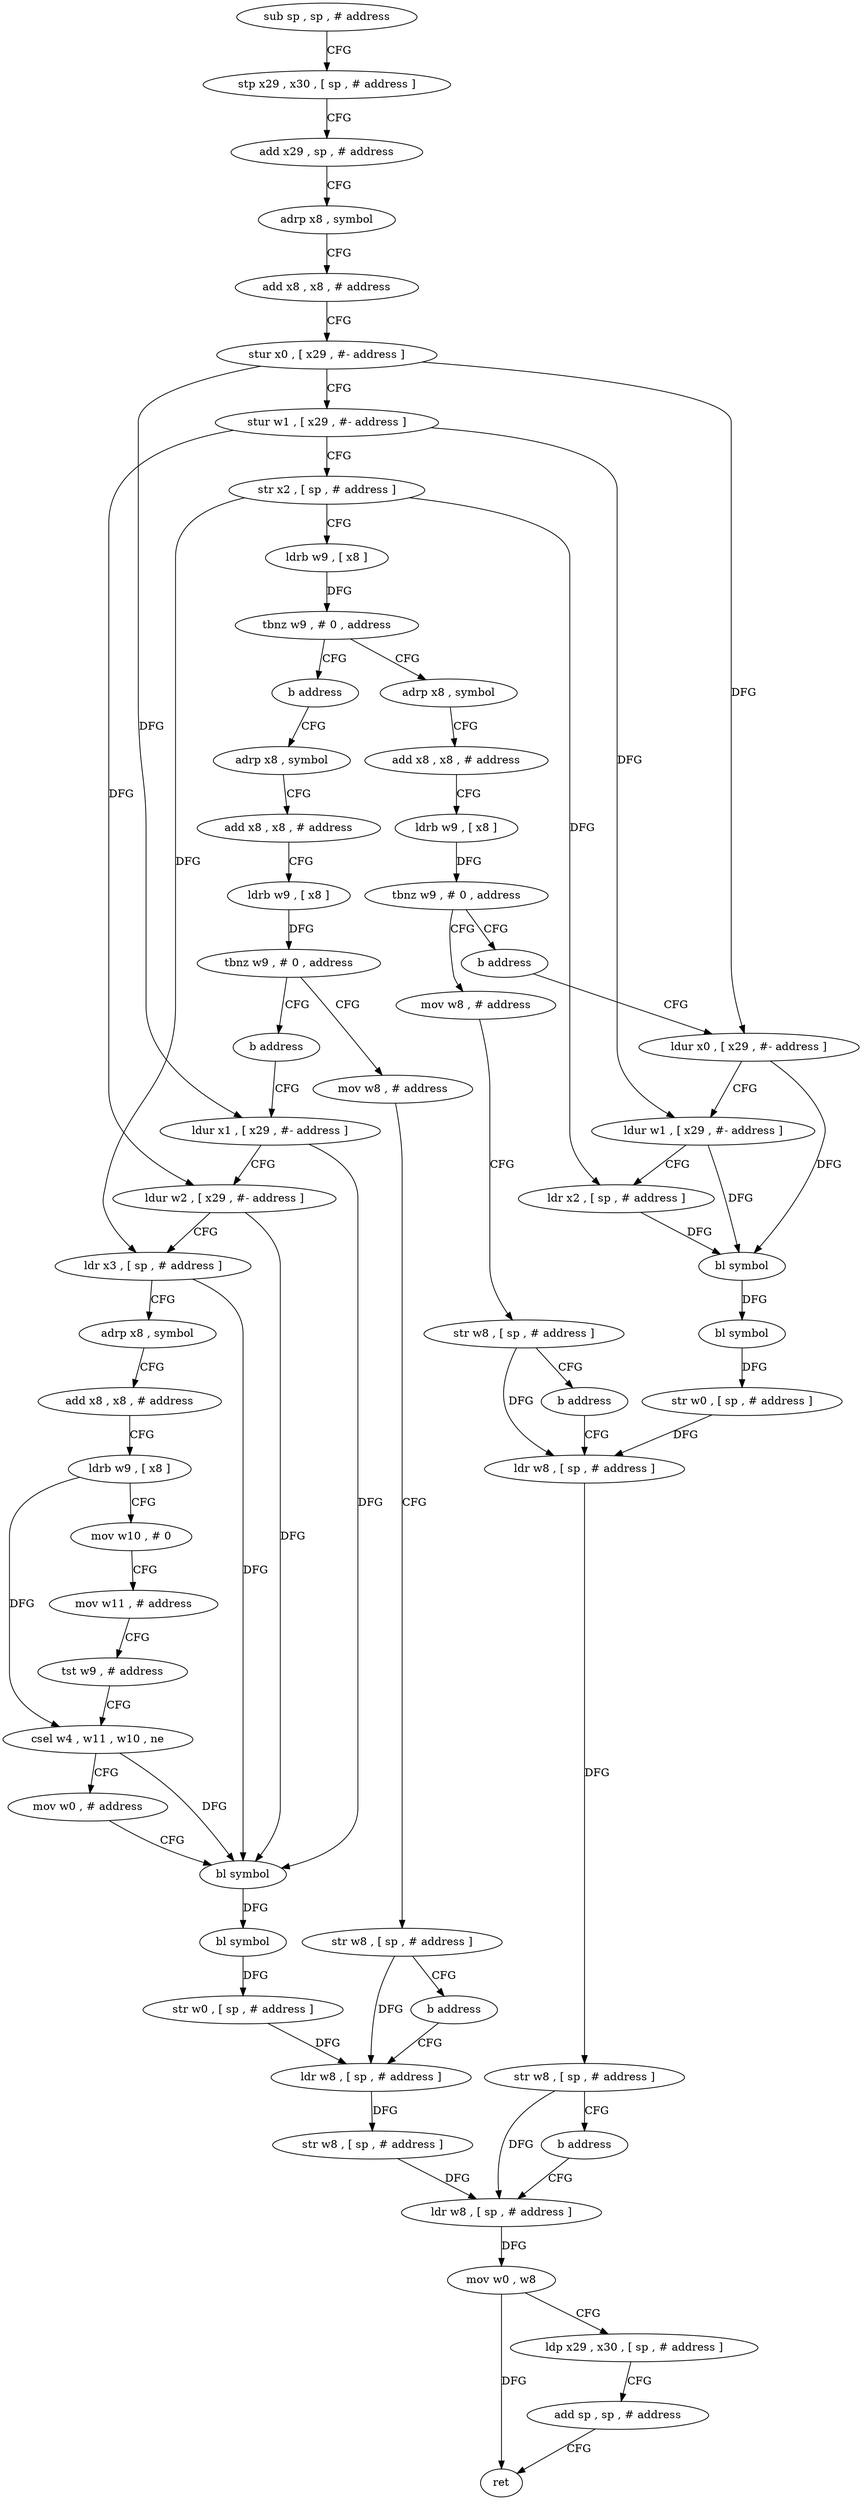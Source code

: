 digraph "func" {
"4205228" [label = "sub sp , sp , # address" ]
"4205232" [label = "stp x29 , x30 , [ sp , # address ]" ]
"4205236" [label = "add x29 , sp , # address" ]
"4205240" [label = "adrp x8 , symbol" ]
"4205244" [label = "add x8 , x8 , # address" ]
"4205248" [label = "stur x0 , [ x29 , #- address ]" ]
"4205252" [label = "stur w1 , [ x29 , #- address ]" ]
"4205256" [label = "str x2 , [ sp , # address ]" ]
"4205260" [label = "ldrb w9 , [ x8 ]" ]
"4205264" [label = "tbnz w9 , # 0 , address" ]
"4205272" [label = "adrp x8 , symbol" ]
"4205268" [label = "b address" ]
"4205276" [label = "add x8 , x8 , # address" ]
"4205280" [label = "ldrb w9 , [ x8 ]" ]
"4205284" [label = "tbnz w9 , # 0 , address" ]
"4205292" [label = "mov w8 , # address" ]
"4205288" [label = "b address" ]
"4205340" [label = "adrp x8 , symbol" ]
"4205296" [label = "str w8 , [ sp , # address ]" ]
"4205300" [label = "b address" ]
"4205328" [label = "ldr w8 , [ sp , # address ]" ]
"4205304" [label = "ldur x0 , [ x29 , #- address ]" ]
"4205344" [label = "add x8 , x8 , # address" ]
"4205348" [label = "ldrb w9 , [ x8 ]" ]
"4205352" [label = "tbnz w9 , # 0 , address" ]
"4205360" [label = "mov w8 , # address" ]
"4205356" [label = "b address" ]
"4205332" [label = "str w8 , [ sp , # address ]" ]
"4205336" [label = "b address" ]
"4205436" [label = "ldr w8 , [ sp , # address ]" ]
"4205308" [label = "ldur w1 , [ x29 , #- address ]" ]
"4205312" [label = "ldr x2 , [ sp , # address ]" ]
"4205316" [label = "bl symbol" ]
"4205320" [label = "bl symbol" ]
"4205324" [label = "str w0 , [ sp , # address ]" ]
"4205364" [label = "str w8 , [ sp , # address ]" ]
"4205368" [label = "b address" ]
"4205428" [label = "ldr w8 , [ sp , # address ]" ]
"4205372" [label = "ldur x1 , [ x29 , #- address ]" ]
"4205440" [label = "mov w0 , w8" ]
"4205444" [label = "ldp x29 , x30 , [ sp , # address ]" ]
"4205448" [label = "add sp , sp , # address" ]
"4205452" [label = "ret" ]
"4205432" [label = "str w8 , [ sp , # address ]" ]
"4205376" [label = "ldur w2 , [ x29 , #- address ]" ]
"4205380" [label = "ldr x3 , [ sp , # address ]" ]
"4205384" [label = "adrp x8 , symbol" ]
"4205388" [label = "add x8 , x8 , # address" ]
"4205392" [label = "ldrb w9 , [ x8 ]" ]
"4205396" [label = "mov w10 , # 0" ]
"4205400" [label = "mov w11 , # address" ]
"4205404" [label = "tst w9 , # address" ]
"4205408" [label = "csel w4 , w11 , w10 , ne" ]
"4205412" [label = "mov w0 , # address" ]
"4205416" [label = "bl symbol" ]
"4205420" [label = "bl symbol" ]
"4205424" [label = "str w0 , [ sp , # address ]" ]
"4205228" -> "4205232" [ label = "CFG" ]
"4205232" -> "4205236" [ label = "CFG" ]
"4205236" -> "4205240" [ label = "CFG" ]
"4205240" -> "4205244" [ label = "CFG" ]
"4205244" -> "4205248" [ label = "CFG" ]
"4205248" -> "4205252" [ label = "CFG" ]
"4205248" -> "4205304" [ label = "DFG" ]
"4205248" -> "4205372" [ label = "DFG" ]
"4205252" -> "4205256" [ label = "CFG" ]
"4205252" -> "4205308" [ label = "DFG" ]
"4205252" -> "4205376" [ label = "DFG" ]
"4205256" -> "4205260" [ label = "CFG" ]
"4205256" -> "4205312" [ label = "DFG" ]
"4205256" -> "4205380" [ label = "DFG" ]
"4205260" -> "4205264" [ label = "DFG" ]
"4205264" -> "4205272" [ label = "CFG" ]
"4205264" -> "4205268" [ label = "CFG" ]
"4205272" -> "4205276" [ label = "CFG" ]
"4205268" -> "4205340" [ label = "CFG" ]
"4205276" -> "4205280" [ label = "CFG" ]
"4205280" -> "4205284" [ label = "DFG" ]
"4205284" -> "4205292" [ label = "CFG" ]
"4205284" -> "4205288" [ label = "CFG" ]
"4205292" -> "4205296" [ label = "CFG" ]
"4205288" -> "4205304" [ label = "CFG" ]
"4205340" -> "4205344" [ label = "CFG" ]
"4205296" -> "4205300" [ label = "CFG" ]
"4205296" -> "4205328" [ label = "DFG" ]
"4205300" -> "4205328" [ label = "CFG" ]
"4205328" -> "4205332" [ label = "DFG" ]
"4205304" -> "4205308" [ label = "CFG" ]
"4205304" -> "4205316" [ label = "DFG" ]
"4205344" -> "4205348" [ label = "CFG" ]
"4205348" -> "4205352" [ label = "DFG" ]
"4205352" -> "4205360" [ label = "CFG" ]
"4205352" -> "4205356" [ label = "CFG" ]
"4205360" -> "4205364" [ label = "CFG" ]
"4205356" -> "4205372" [ label = "CFG" ]
"4205332" -> "4205336" [ label = "CFG" ]
"4205332" -> "4205436" [ label = "DFG" ]
"4205336" -> "4205436" [ label = "CFG" ]
"4205436" -> "4205440" [ label = "DFG" ]
"4205308" -> "4205312" [ label = "CFG" ]
"4205308" -> "4205316" [ label = "DFG" ]
"4205312" -> "4205316" [ label = "DFG" ]
"4205316" -> "4205320" [ label = "DFG" ]
"4205320" -> "4205324" [ label = "DFG" ]
"4205324" -> "4205328" [ label = "DFG" ]
"4205364" -> "4205368" [ label = "CFG" ]
"4205364" -> "4205428" [ label = "DFG" ]
"4205368" -> "4205428" [ label = "CFG" ]
"4205428" -> "4205432" [ label = "DFG" ]
"4205372" -> "4205376" [ label = "CFG" ]
"4205372" -> "4205416" [ label = "DFG" ]
"4205440" -> "4205444" [ label = "CFG" ]
"4205440" -> "4205452" [ label = "DFG" ]
"4205444" -> "4205448" [ label = "CFG" ]
"4205448" -> "4205452" [ label = "CFG" ]
"4205432" -> "4205436" [ label = "DFG" ]
"4205376" -> "4205380" [ label = "CFG" ]
"4205376" -> "4205416" [ label = "DFG" ]
"4205380" -> "4205384" [ label = "CFG" ]
"4205380" -> "4205416" [ label = "DFG" ]
"4205384" -> "4205388" [ label = "CFG" ]
"4205388" -> "4205392" [ label = "CFG" ]
"4205392" -> "4205396" [ label = "CFG" ]
"4205392" -> "4205408" [ label = "DFG" ]
"4205396" -> "4205400" [ label = "CFG" ]
"4205400" -> "4205404" [ label = "CFG" ]
"4205404" -> "4205408" [ label = "CFG" ]
"4205408" -> "4205412" [ label = "CFG" ]
"4205408" -> "4205416" [ label = "DFG" ]
"4205412" -> "4205416" [ label = "CFG" ]
"4205416" -> "4205420" [ label = "DFG" ]
"4205420" -> "4205424" [ label = "DFG" ]
"4205424" -> "4205428" [ label = "DFG" ]
}
